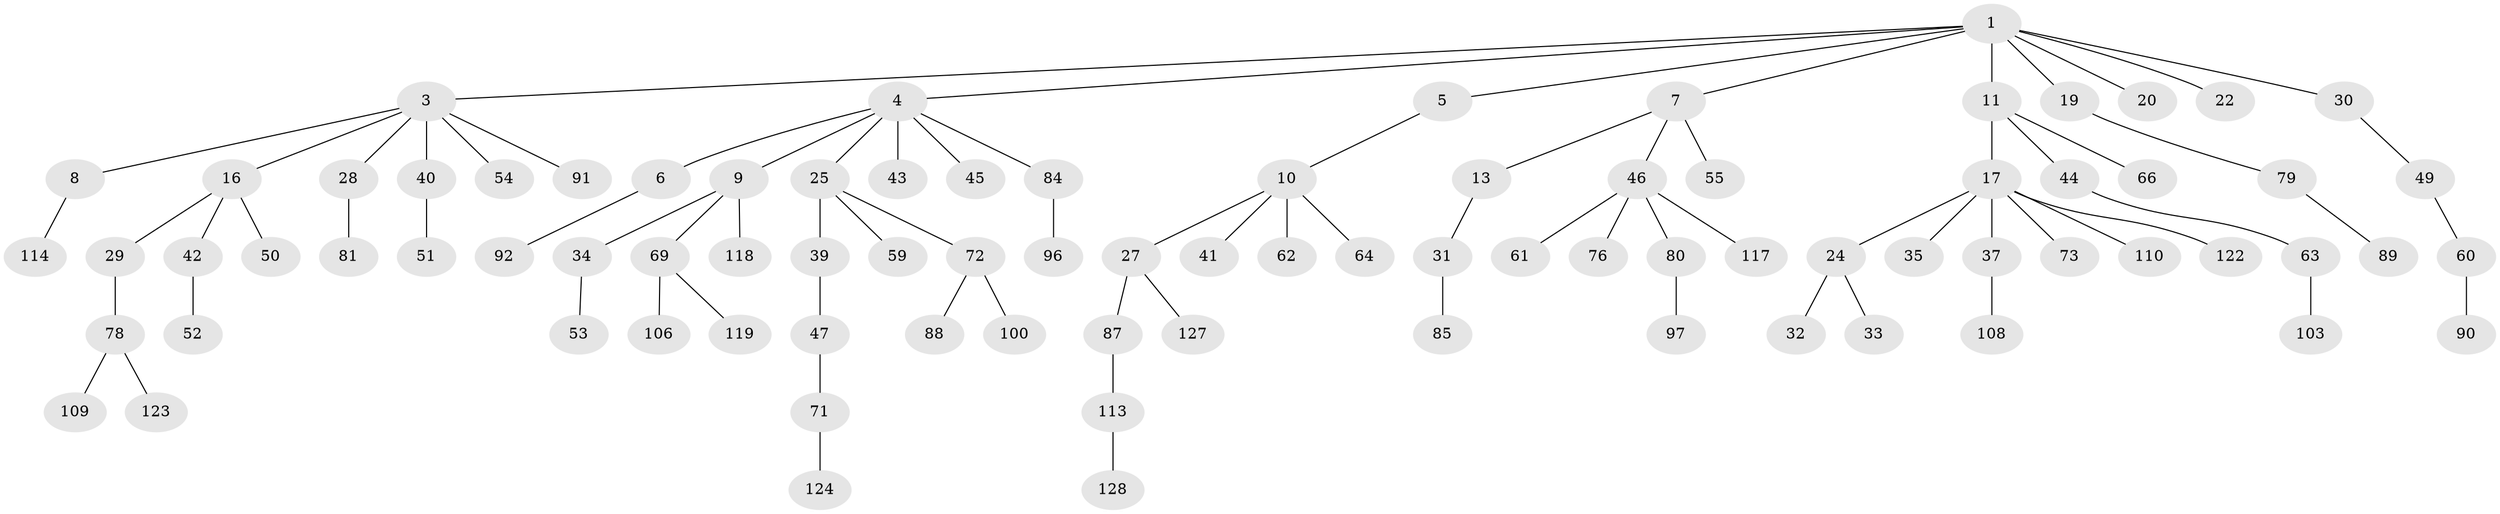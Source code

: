// original degree distribution, {6: 0.03125, 5: 0.0234375, 2: 0.2734375, 3: 0.1484375, 4: 0.0546875, 1: 0.46875}
// Generated by graph-tools (version 1.1) at 2025/42/03/06/25 10:42:03]
// undirected, 86 vertices, 85 edges
graph export_dot {
graph [start="1"]
  node [color=gray90,style=filled];
  1 [super="+2"];
  3 [super="+38"];
  4 [super="+18"];
  5;
  6 [super="+83"];
  7 [super="+15"];
  8;
  9 [super="+111"];
  10 [super="+12"];
  11 [super="+14"];
  13 [super="+57"];
  16 [super="+23"];
  17 [super="+21"];
  19;
  20 [super="+86"];
  22 [super="+67"];
  24 [super="+26"];
  25 [super="+36"];
  27 [super="+70"];
  28 [super="+75"];
  29;
  30;
  31 [super="+82"];
  32;
  33 [super="+68"];
  34;
  35 [super="+115"];
  37 [super="+120"];
  39;
  40 [super="+48"];
  41;
  42;
  43;
  44 [super="+74"];
  45 [super="+95"];
  46 [super="+58"];
  47 [super="+104"];
  49 [super="+105"];
  50 [super="+98"];
  51 [super="+121"];
  52 [super="+56"];
  53;
  54;
  55 [super="+101"];
  59;
  60;
  61 [super="+102"];
  62;
  63 [super="+65"];
  64;
  66;
  69 [super="+107"];
  71;
  72 [super="+77"];
  73;
  76;
  78 [super="+112"];
  79 [super="+99"];
  80 [super="+94"];
  81 [super="+125"];
  84;
  85;
  87;
  88;
  89;
  90 [super="+116"];
  91 [super="+93"];
  92;
  96;
  97;
  100;
  103;
  106;
  108;
  109;
  110;
  113 [super="+126"];
  114;
  117;
  118;
  119;
  122;
  123;
  124;
  127;
  128;
  1 -- 3;
  1 -- 5;
  1 -- 7;
  1 -- 11;
  1 -- 20;
  1 -- 19;
  1 -- 4;
  1 -- 22;
  1 -- 30;
  3 -- 8;
  3 -- 16;
  3 -- 28;
  3 -- 91;
  3 -- 40;
  3 -- 54;
  4 -- 6;
  4 -- 9;
  4 -- 45;
  4 -- 84;
  4 -- 25;
  4 -- 43;
  5 -- 10;
  6 -- 92;
  7 -- 13;
  7 -- 46;
  7 -- 55;
  8 -- 114;
  9 -- 34;
  9 -- 69;
  9 -- 118;
  10 -- 27;
  10 -- 62;
  10 -- 64;
  10 -- 41;
  11 -- 17;
  11 -- 44;
  11 -- 66;
  13 -- 31;
  16 -- 50;
  16 -- 42;
  16 -- 29;
  17 -- 24;
  17 -- 35;
  17 -- 37;
  17 -- 73;
  17 -- 122;
  17 -- 110;
  19 -- 79;
  24 -- 32;
  24 -- 33;
  25 -- 59;
  25 -- 72;
  25 -- 39;
  27 -- 127;
  27 -- 87;
  28 -- 81;
  29 -- 78;
  30 -- 49;
  31 -- 85;
  34 -- 53;
  37 -- 108;
  39 -- 47;
  40 -- 51;
  42 -- 52;
  44 -- 63;
  46 -- 76;
  46 -- 80;
  46 -- 61;
  46 -- 117;
  47 -- 71;
  49 -- 60;
  60 -- 90;
  63 -- 103;
  69 -- 106;
  69 -- 119;
  71 -- 124;
  72 -- 88;
  72 -- 100;
  78 -- 109;
  78 -- 123;
  79 -- 89;
  80 -- 97;
  84 -- 96;
  87 -- 113;
  113 -- 128;
}
